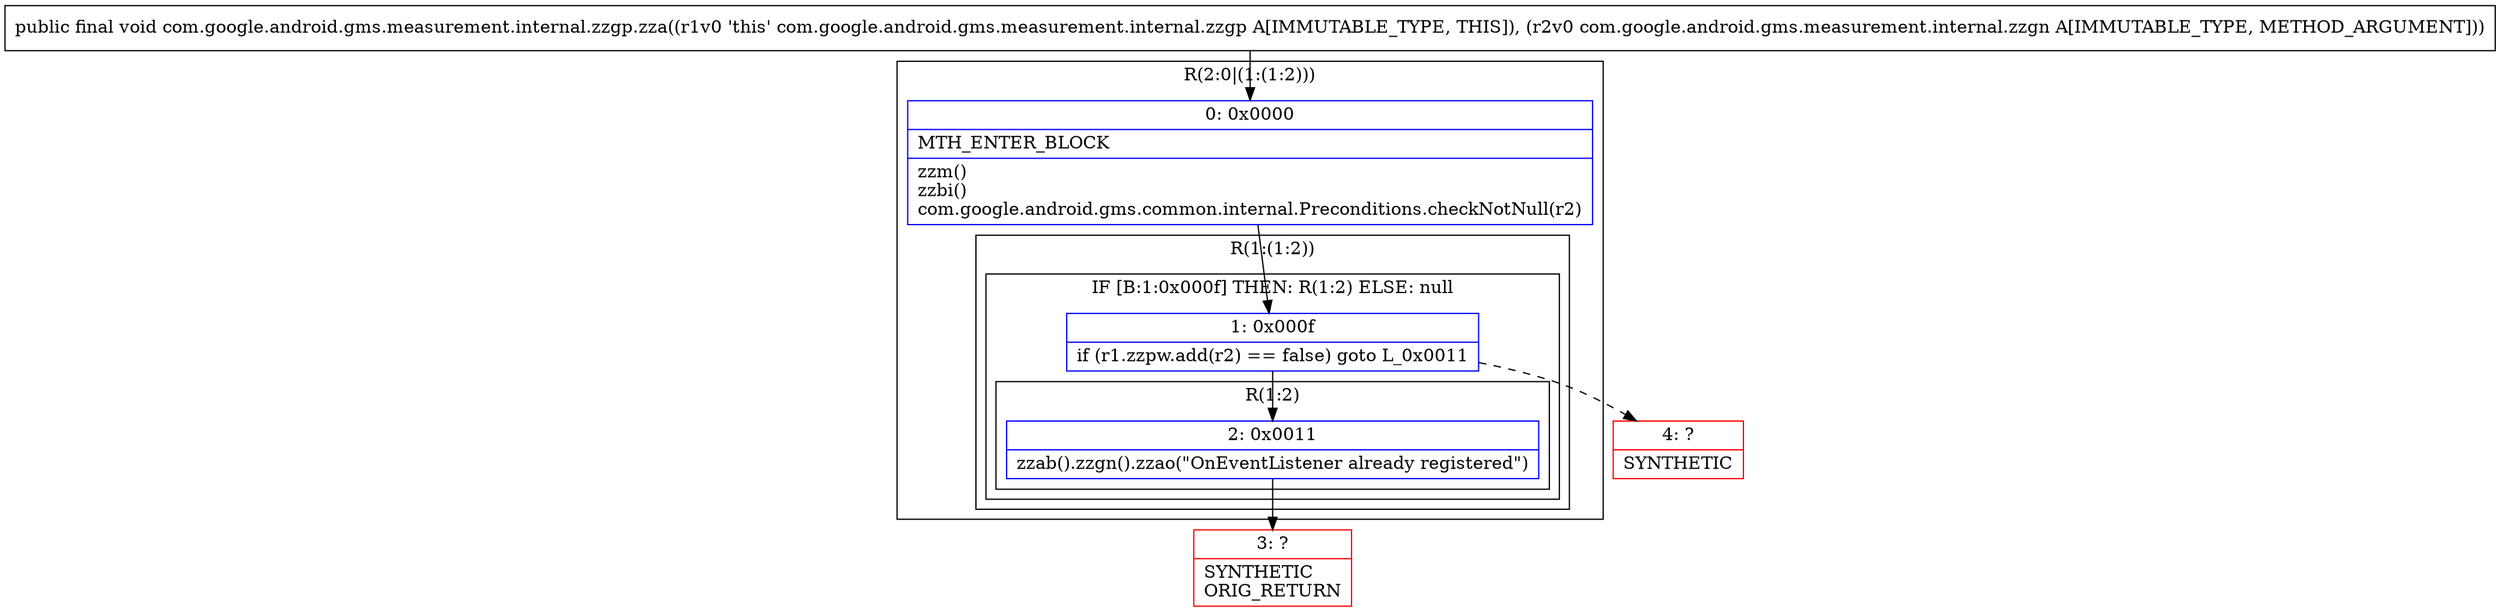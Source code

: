 digraph "CFG forcom.google.android.gms.measurement.internal.zzgp.zza(Lcom\/google\/android\/gms\/measurement\/internal\/zzgn;)V" {
subgraph cluster_Region_2061319769 {
label = "R(2:0|(1:(1:2)))";
node [shape=record,color=blue];
Node_0 [shape=record,label="{0\:\ 0x0000|MTH_ENTER_BLOCK\l|zzm()\lzzbi()\lcom.google.android.gms.common.internal.Preconditions.checkNotNull(r2)\l}"];
subgraph cluster_Region_173903160 {
label = "R(1:(1:2))";
node [shape=record,color=blue];
subgraph cluster_IfRegion_1304785033 {
label = "IF [B:1:0x000f] THEN: R(1:2) ELSE: null";
node [shape=record,color=blue];
Node_1 [shape=record,label="{1\:\ 0x000f|if (r1.zzpw.add(r2) == false) goto L_0x0011\l}"];
subgraph cluster_Region_96813243 {
label = "R(1:2)";
node [shape=record,color=blue];
Node_2 [shape=record,label="{2\:\ 0x0011|zzab().zzgn().zzao(\"OnEventListener already registered\")\l}"];
}
}
}
}
Node_3 [shape=record,color=red,label="{3\:\ ?|SYNTHETIC\lORIG_RETURN\l}"];
Node_4 [shape=record,color=red,label="{4\:\ ?|SYNTHETIC\l}"];
MethodNode[shape=record,label="{public final void com.google.android.gms.measurement.internal.zzgp.zza((r1v0 'this' com.google.android.gms.measurement.internal.zzgp A[IMMUTABLE_TYPE, THIS]), (r2v0 com.google.android.gms.measurement.internal.zzgn A[IMMUTABLE_TYPE, METHOD_ARGUMENT])) }"];
MethodNode -> Node_0;
Node_0 -> Node_1;
Node_1 -> Node_2;
Node_1 -> Node_4[style=dashed];
Node_2 -> Node_3;
}

